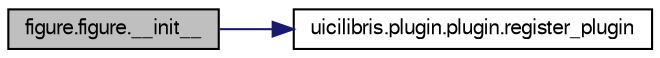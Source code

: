 digraph G
{
  edge [fontname="FreeSans",fontsize="10",labelfontname="FreeSans",labelfontsize="10"];
  node [fontname="FreeSans",fontsize="10",shape=record];
  rankdir="LR";
  Node1 [label="figure.figure.__init__",height=0.2,width=0.4,color="black", fillcolor="grey75", style="filled" fontcolor="black"];
  Node1 -> Node2 [color="midnightblue",fontsize="10",style="solid",fontname="FreeSans"];
  Node2 [label="uicilibris.plugin.plugin.register_plugin",height=0.2,width=0.4,color="black", fillcolor="white", style="filled",URL="$namespaceuicilibris_1_1plugin_1_1plugin.html#ad569df9399bc9af44e1e90bb4d820701"];
}
